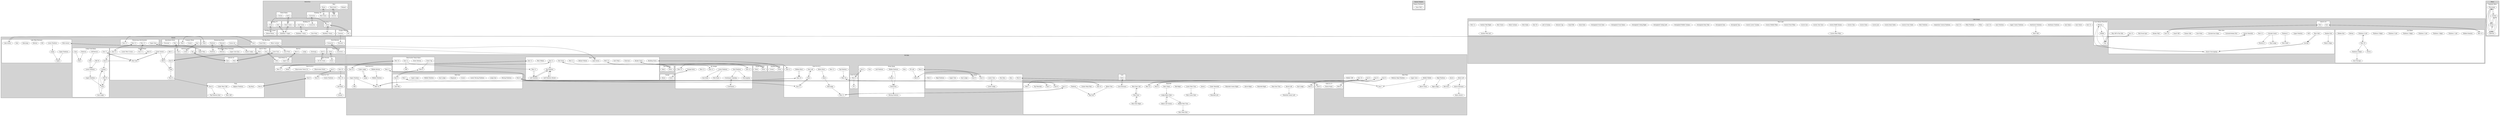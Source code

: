 digraph AxiomVerge2 {
    ranksep=1.0;
    subgraph cluster_Amagi {
        subgraph cluster_Amagi__Main_Area {
            Amagi__Main_Area__East_15 [label = "East 15"];
            Amagi__Main_Area__Waters_Edge [label = "Water's Edge"];
            Amagi__Main_Area__Shallow_End [label = "Shallow End"];
            Amagi__Main_Area__Cliff [label = "Cliff"];
            Amagi__Main_Area__Upper_Platform [label = "Upper Platform"];
            Amagi__Main_Area__West_Shelf [label = "West Shelf"];
            Amagi__Main_Area__West_Side [label = "West Side"];
            Amagi__Main_Area__Platform_2 [label = "Platform 2"];
            Amagi__Main_Area__East_Ledge [label = "East Ledge"];
            Amagi__Main_Area__Carving [label = "Carving"];
            Amagi__Main_Area__West_15 [label = "West 15"];
            Amagi__Main_Area__Secret_Outcropping [label = "Secret Outcropping"];
            Amagi__Main_Area__Platform_3 [label = "Platform 3"];
            Amagi__Main_Area__Catwalk_Center [label = "Catwalk Center"];
            Amagi__Main_Area__Catwalk_Broken_Part [label = "Catwalk Broken Part"];
            Amagi__Main_Area__Catwalk_East_Edge [label = "Catwalk East Edge"];
            Amagi__Main_Area__Save_Point [label = "Save Point"];
            Amagi__Main_Area__Enemy_Side [label = "Enemy Side"];
            Amagi__Main_Area__Small_Cliff [label = "Small Cliff"];
            Amagi__Main_Area__East_19 [label = "East 19"];
            Amagi__Main_Area__Broken_Wall [label = "Broken Wall"];
            Amagi__Main_Area__Wall_Stuck_Spot [label = "Wall Stuck Spot"];
            Amagi__Main_Area__Secret_Waterfall [label = "Secret Waterfall"];
            Amagi__Main_Area__Way_Off_To_The_Side [label = "Way Off To The Side"];
            label = "Main Area";
            bgcolor = "white";
        }
        subgraph cluster_Amagi__Cave_Behind_Waterfall {
            Amagi__Cave_Behind_Waterfall__Bottom [label = "Bottom"];
            Amagi__Cave_Behind_Waterfall__Middle [label = "Middle"];
            Amagi__Cave_Behind_Waterfall__Top [label = "Top"];
            label = "Cave Behind Waterfall";
            bgcolor = "white";
        }
        subgraph cluster_Amagi__Grid_31_19 {
            Amagi__Grid_31_19__West [label = "West"];
            Amagi__Grid_31_19__East [label = "East"];
            label = "Grid 31,19";
            bgcolor = "white";
        }
        subgraph cluster_Amagi__Liru_Room {
            Amagi__Liru_Room__West_19 [label = "West 19"];
            Amagi__Liru_Room__Hidden_Enemies [label = "Hidden Enemies"];
            Amagi__Liru_Room__Platform_1_Left [label = "Platform 1 Left"];
            Amagi__Liru_Room__Platform_1_Right [label = "Platform 1 Right"];
            Amagi__Liru_Room__Platform_2_Left [label = "Platform 2 Left"];
            Amagi__Liru_Room__Platform_2_Right [label = "Platform 2 Right"];
            Amagi__Liru_Room__Platform_3_Left [label = "Platform 3 Left"];
            Amagi__Liru_Room__Platform_3_Right [label = "Platform 3 Right"];
            Amagi__Liru_Room__Platform_4_Left [label = "Platform 4 Left"];
            Amagi__Liru_Room__Platform_4_Right [label = "Platform 4 Right"];
            Amagi__Liru_Room__Bottom [label = "Bottom"];
            Amagi__Liru_Room__Shrine [label = "Shrine"];
            Amagi__Liru_Room__West_20 [label = "West 20"];
            Amagi__Liru_Room__East_Passage [label = "East Passage"];
            Amagi__Liru_Room__Hidden_Exit [label = "Hidden Exit"];
            label = "Liru Room";
            bgcolor = "white";
        }
        subgraph cluster_Amagi__West_Lake {
            Amagi__West_Lake__East_15 [label = "East 15"];
            Amagi__West_Lake__East_Shore [label = "East Shore"];
            Amagi__West_Lake__East_Bank [label = "East Bank"];
            Amagi__West_Lake__Northeast_Platform [label = "Northeast Platform"];
            Amagi__West_Lake__Northwest_Platform [label = "Northwest Platform"];
            Amagi__West_Lake__Upper_Center_Platform [label = "Upper Center Platform"];
            Amagi__West_Lake__East_Platform [label = "East Platform"];
            Amagi__West_Lake__East_18 [label = "East 18"];
            Amagi__West_Lake__Pillar [label = "Pillar"];
            Amagi__West_Lake__Pillar_Platform [label = "Pillar Platform"];
            Amagi__West_Lake__East_19 [label = "East 19"];
            Amagi__West_Lake__Somewhat_Central_Platform [label = "Somewhat Central Platform"];
            Amagi__West_Lake__West_Platform [label = "West Platform"];
            Amagi__West_Lake__Cavern_Front_Teeth [label = "Cavern Front Teeth"];
            Amagi__West_Lake__Cavern_Back_Teeth [label = "Cavern Back Teeth"];
            Amagi__West_Lake__Cavern_Jaw [label = "Cavern Jaw"];
            Amagi__West_Lake__Cavern_Neck [label = "Cavern Neck"];
            Amagi__West_Lake__Cavern_Chin [label = "Cavern Chin"];
            Amagi__West_Lake__Cavern_Refill_Station [label = "Cavern Refill Station"];
            Amagi__West_Lake__Cavern_Tear_Duct [label = "Cavern Tear Duct"];
            Amagi__West_Lake__Cavern_Eye [label = "Cavern Eye"];
            Amagi__West_Lake__Cavern_Front_Pillar [label = "Cavern Front Pillar"];
            Amagi__West_Lake__Cavern_Middle_Pillar [label = "Cavern Middle Pillar"];
            Amagi__West_Lake__Cavern_Rear_Pillar [label = "Cavern Rear Pillar"];
            Amagi__West_Lake__Cavern_Lower_Trachea [label = "Cavern Lower Trachea"];
            Amagi__West_Lake__Stronghold_Top [label = "Stronghold Top"];
            Amagi__West_Lake__Stronghold_Item [label = "Stronghold Item"];
            Amagi__West_Lake__Stronghold_Rear_Wall [label = "Stronghold Rear Wall"];
            Amagi__West_Lake__Stronghold_Middle_Column [label = "Stronghold Middle Column"];
            Amagi__West_Lake__Stronghold_Ceiling_Left [label = "Stronghold Ceiling Left"];
            Amagi__West_Lake__Stronghold_Ceiling_Right [label = "Stronghold Ceiling Right"];
            Amagi__West_Lake__Stronghold_Front_Room [label = "Stronghold Front Room"];
            Amagi__West_Lake__Stronghold_Front_Door [label = "Stronghold Front Door"];
            Amagi__West_Lake__Some_Rock [label = "Some Rock"];
            Amagi__West_Lake__Small_Hill [label = "Small Hill"];
            Amagi__West_Lake__Tentacle_Gap [label = "Tentacle Gap"];
            Amagi__West_Lake__Left_of_Enemy [label = "Left of Enemy"];
            Amagi__West_Lake__East_20 [label = "East 20"];
            Amagi__West_Lake__West_Cliff [label = "West Cliff"];
            Amagi__West_Lake__West_Bank [label = "West Bank"];
            Amagi__West_Lake__Water_Surface [label = "Water Surface"];
            Amagi__West_Lake__West_Shore [label = "West Shore"];
            Amagi__West_Lake__Surface_Wall_Right [label = "Surface Wall Right"];
            Amagi__West_Lake__Surface_Wall_Left [label = "Surface Wall Left"];
            Amagi__West_Lake__West_15 [label = "West 15"];
            label = "West Lake";
            bgcolor = "white";
        }
        label = "Lake Amagi";
        bgcolor = "lightgrey";
    }
    subgraph cluster_Antarctica {
        subgraph cluster_Antarctica__West {
            Antarctica__West__Helipad [label = "Helipad"];
            Antarctica__West__Shed_Entry [label = "Shed Entry"];
            Antarctica__West__Boxes [label = "Boxes"];
            label = "West";
            bgcolor = "white";
        }
        subgraph cluster_Antarctica__Shed {
            Antarctica__Shed__Interior [label = "Interior"];
            label = "Shed";
            bgcolor = "white";
        }
        subgraph cluster_Antarctica__Building_1W {
            Antarctica__Building_1W__West_Entry [label = "West Entry"];
            Antarctica__Building_1W__Connector [label = "Connector"];
            label = "Building 1W";
            bgcolor = "white";
        }
        subgraph cluster_Antarctica__Building_1E {
            Antarctica__Building_1E__Connector [label = "Connector"];
            Antarctica__Building_1E__East_Entry [label = "East Entry"];
            label = "Building 1E";
            bgcolor = "white";
        }
        subgraph cluster_Antarctica__East {
            Antarctica__East__Building_1_Entry [label = "Building 1 Entry"];
            Antarctica__East__Save_Point [label = "Save Point"];
            Antarctica__East__Building_2_Entry [label = "Building 2 Entry"];
            Antarctica__East__Building_2_Upper [label = "Building 2 Upper"];
            label = "East";
            bgcolor = "white";
        }
        subgraph cluster_Antarctica__Building_2L {
            Antarctica__Building_2L__Entry [label = "Entry"];
            label = "Building 2L";
            bgcolor = "white";
        }
        subgraph cluster_Antarctica__Building_2U {
            Antarctica__Building_2U__Stairs [label = "Stairs"];
            Antarctica__Building_2U__Door [label = "Door"];
            label = "Building 2U";
            bgcolor = "white";
        }
        subgraph cluster_Antarctica__Building_2U_Corner {
            Antarctica__Building_2U_Corner__Behind_Boxes [label = "Behind Boxes"];
            label = "Building 2U Corner";
            bgcolor = "white";
        }
        subgraph cluster_Antarctica__Top {
            Antarctica__Top__Power_Entry [label = "Power Entry"];
            label = "Top";
            bgcolor = "white";
        }
        subgraph cluster_Antarctica__Power_Room {
            Antarctica__Power_Room__Entry [label = "Entry"];
            Antarctica__Power_Room__Switch [label = "Switch"];
            label = "Power Room";
            bgcolor = "white";
        }
        subgraph cluster_Antarctica__Freight_Elevator {
            Antarctica__Freight_Elevator__Left [label = "Left"];
            Antarctica__Freight_Elevator__Controls [label = "Controls"];
            label = "Freight Elevator";
            bgcolor = "white";
        }
        label = "Antarctica";
        bgcolor = "lightgrey";
    }
    subgraph cluster_Ebih {
        subgraph cluster_Ebih__Base_Camp {
            Ebih__Base_Camp__East_11 [label = "East 11"];
            Ebih__Base_Camp__East_12 [label = "East 12"];
            Ebih__Base_Camp__Staircase [label = "Staircase"];
            Ebih__Base_Camp__Save_Point [label = "Save Point"];
            Ebih__Base_Camp__Bunker_Entry [label = "Bunker Entry"];
            Ebih__Base_Camp__Lake_Access [label = "Lake Access"];
            Ebih__Base_Camp__Behind_Vehicle [label = "Behind Vehicle"];
            Ebih__Base_Camp__Building_Entry [label = "Building Entry"];
            Ebih__Base_Camp__Tent_Entry [label = "Tent Entry"];
            Ebih__Base_Camp__West_13 [label = "West 13"];
            Ebih__Base_Camp__West_11 [label = "West 11"];
            Ebih__Base_Camp__West_Midair [label = "West Midair"];
            Ebih__Base_Camp__West_12 [label = "West 12"];
            Ebih__Base_Camp__Left_Platform [label = "Left Platform"];
            Ebih__Base_Camp__Left_Platform_Moved [label = "Left Platform Moved"];
            Ebih__Base_Camp__Top_Platform [label = "Top Platform"];
            label = "Base Camp";
            bgcolor = "white";
        }
        subgraph cluster_Ebih__Bunker_Interior {
            Ebih__Bunker_Interior__Entry [label = "Entry"];
            Ebih__Bunker_Interior__Desk [label = "Desk"];
            label = "Bunker Interior";
            bgcolor = "white";
        }
        subgraph cluster_Ebih__Building_Interior {
            Ebih__Building_Interior__Entry [label = "Entry"];
            Ebih__Building_Interior__Corner [label = "Corner"];
            label = "Building Interior";
            bgcolor = "white";
        }
        subgraph cluster_Ebih__Tent_Interior {
            Ebih__Tent_Interior__Entry [label = "Entry"];
            Ebih__Tent_Interior__Desk [label = "Desk"];
            label = "Tent Interior";
            bgcolor = "white";
        }
        subgraph cluster_Ebih__By_Garage {
            Ebih__By_Garage__East_13 [label = "East 13"];
            Ebih__By_Garage__East_Platform [label = "East Platform"];
            Ebih__By_Garage__Crawlspace_Opening [label = "Crawlspace Opening"];
            Ebih__By_Garage__Crawlspace [label = "Crawlspace"];
            Ebih__By_Garage__Outcropping [label = "Outcropping"];
            Ebih__By_Garage__East_Bush [label = "East Bush"];
            Ebih__By_Garage__Lower_Platform [label = "Lower Platform"];
            Ebih__By_Garage__West_Bush [label = "West Bush"];
            Ebih__By_Garage__West_12 [label = "West 12"];
            Ebih__By_Garage__West_13 [label = "West 13"];
            Ebih__By_Garage__Garage_Entry [label = "Garage Entry"];
            Ebih__By_Garage__East_12 [label = "East 12"];
            label = "By Garage";
            bgcolor = "white";
        }
        subgraph cluster_Ebih__Garage {
            Ebih__Garage__Entry [label = "Entry"];
            Ebih__Garage__Boxes [label = "Boxes"];
            label = "Garage";
            bgcolor = "white";
        }
        subgraph cluster_Ebih__Grid_25_10_12 {
            Ebih__Grid_25_10_12__East_12 [label = "East 12"];
            Ebih__Grid_25_10_12__Bush [label = "Bush"];
            Ebih__Grid_25_10_12__West_12 [label = "West 12"];
            Ebih__Grid_25_10_12__Below_Bush [label = "Below Bush"];
            Ebih__Grid_25_10_12__Mid_Ledge [label = "Mid-Ledge"];
            Ebih__Grid_25_10_12__Door_Left [label = "Door Left"];
            Ebih__Grid_25_10_12__Top_Platform [label = "Top Platform"];
            Ebih__Grid_25_10_12__West_11 [label = "West 11"];
            Ebih__Grid_25_10_12__West_10 [label = "West 10"];
            Ebih__Grid_25_10_12__Door [label = "Door"];
            Ebih__Grid_25_10_12__East_11 [label = "East 11"];
            Ebih__Grid_25_10_12__East_10 [label = "East 10"];
            Ebih__Grid_25_10_12__Hidden_Bush [label = "Hidden Bush"];
            label = "Grid 25,10-12";
            bgcolor = "white";
        }
        subgraph cluster_Ebih__Waterfall {
            Ebih__Waterfall__East_10 [label = "East 10"];
            Ebih__Waterfall__East_Ledge [label = "East Ledge"];
            Ebih__Waterfall__East_11 [label = "East 11"];
            Ebih__Waterfall__Near_East_Tree [label = "Near East Tree"];
            Ebih__Waterfall__Waterfall_Right [label = "Waterfall Right"];
            Ebih__Waterfall__Alcove_Right [label = "Alcove Right"];
            Ebih__Waterfall__Waterfall_Center_Right [label = "Waterfall Center Right"];
            Ebih__Waterfall__Waterfall_Center_Left [label = "Waterfall Center Left"];
            Ebih__Waterfall__Alcove_Left [label = "Alcove Left"];
            Ebih__Waterfall__Alcove [label = "Alcove"];
            Ebih__Waterfall__Under_Waterfall [label = "Under Waterfall"];
            Ebih__Waterfall__Waterfall_Left [label = "Waterfall Left"];
            Ebih__Waterfall__Wall_Right [label = "Wall Right"];
            Ebih__Waterfall__Lower_West_Tree [label = "Lower West Tree"];
            Ebih__Waterfall__West_Lower_Path [label = "West Lower Path"];
            Ebih__Waterfall__West_10 [label = "West 10"];
            Ebih__Waterfall__West_9 [label = "West 9"];
            Ebih__Waterfall__West_Climb [label = "West Climb"];
            Ebih__Waterfall__Ledge_Below_Hole [label = "Ledge Below Hole"];
            Ebih__Waterfall__Below_Left_Switch [label = "Below Left Switch"];
            Ebih__Waterfall__West_8 [label = "West 8"];
            Ebih__Waterfall__West_Door_Left [label = "West Door Left"];
            Ebih__Waterfall__West_Door [label = "West Door"];
            Ebih__Waterfall__West_Door_Right [label = "West Door Right"];
            Ebih__Waterfall__Middle_West_Tree [label = "Middle West Tree"];
            Ebih__Waterfall__West_Main_Path [label = "West Main Path"];
            Ebih__Waterfall__Cave_Entrance [label = "Cave Entrance"];
            Ebih__Waterfall__Center_Main_Path [label = "Center Main Path"];
            Ebih__Waterfall__Big_Tree [label = "Big Tree"];
            Ebih__Waterfall__Below_Tree [label = "Below Tree"];
            Ebih__Waterfall__Platform [label = "Platform"];
            Ebih__Waterfall__East_8 [label = "East 8"];
            Ebih__Waterfall__East_7 [label = "East 7"];
            Ebih__Waterfall__Top_Waterfall [label = "Top Waterfall"];
            Ebih__Waterfall__West_7 [label = "West 7"];
            label = "Waterfall";
            bgcolor = "white";
        }
        subgraph cluster_Ebih__Ebih_West {
            Ebih__Ebih_West__East_10 [label = "East 10"];
            Ebih__Ebih_West__Mid_Save [label = "Mid Save"];
            Ebih__Ebih_West__Alcove_Entrance [label = "Alcove Entrance"];
            Ebih__Ebih_West__Alcove [label = "Alcove"];
            Ebih__Ebih_West__Above_Alcove [label = "Above Alcove"];
            Ebih__Ebih_West__East_9 [label = "East 9"];
            Ebih__Ebih_West__Block_Left [label = "Block Left"];
            Ebih__Ebih_West__East_7 [label = "East 7"];
            Ebih__Ebih_West__Above_Chute [label = "Above Chute"];
            Ebih__Ebih_West__Upper_Save [label = "Upper Save"];
            Ebih__Ebih_West__Medium_High_Platform [label = "Medium High Platform"];
            Ebih__Ebih_West__High_Platform [label = "High Platform"];
            Ebih__Ebih_West__High_Ledge [label = "High Ledge"];
            Ebih__Ebih_West__East_6 [label = "East 6"];
            Ebih__Ebih_West__East_8 [label = "East 8"];
            Ebih__Ebih_West__Middle_Middle [label = "Middle Middle"];
            Ebih__Ebih_West__Middle_Cliff [label = "Middle Cliff"];
            label = "Ebih West";
            bgcolor = "white";
        }
        subgraph cluster_Ebih__Cave {
            Ebih__Cave__Entry [label = "Entry"];
            label = "Cave";
            bgcolor = "white";
        }
        subgraph cluster_Ebih__Ebih_East {
            Ebih__Ebih_East__West_8 [label = "West 8"];
            Ebih__Ebih_East__Moving_Platform [label = "Moving Platform"];
            Ebih__Ebih_East__Ledge_End [label = "Ledge End"];
            Ebih__Ebih_East__Lower_Moving_Platform [label = "Lower Moving Platform"];
            Ebih__Ebih_East__Corner [label = "Corner"];
            Ebih__Ebih_East__Dispenser [label = "Dispenser"];
            Ebih__Ebih_East__East_Ledge [label = "East Ledge"];
            Ebih__Ebih_East__Middle_Platform [label = "Middle Platform"];
            Ebih__Ebih_East__Upper_Ledge [label = "Upper Ledge"];
            Ebih__Ebih_East__West_7 [label = "West 7"];
            Ebih__Ebih_East__East_Hill [label = "East Hill"];
            Ebih__Ebih_East__East_9 [label = "East 9"];
            label = "Ebih East";
            bgcolor = "white";
        }
        subgraph cluster_Ebih__Grid_21_1_5 {
            Ebih__Grid_21_1_5__West_6 [label = "West 6"];
            Ebih__Grid_21_1_5__Portal_Stand [label = "Portal Stand"];
            Ebih__Grid_21_1_5__East_6 [label = "East 6"];
            label = "Grid 21,1-5";
            bgcolor = "white";
        }
        subgraph cluster_Ebih__Boss_Room {
            Ebih__Boss_Room__West_6 [label = "West 6"];
            Ebih__Boss_Room__Boss [label = "Boss"];
            Ebih__Boss_Room__Past_Boss [label = "Past Boss"];
            Ebih__Boss_Room__Lower_Tree [label = "Lower Tree"];
            Ebih__Boss_Room__Lower_Ledge [label = "Lower Ledge"];
            Ebih__Boss_Room__East_6 [label = "East 6"];
            Ebih__Boss_Room__East_4 [label = "East 4"];
            Ebih__Boss_Room__East_Ledge [label = "East Ledge"];
            Ebih__Boss_Room__Upper_Tree [label = "Upper Tree"];
            Ebih__Boss_Room__High_Platform [label = "High Platform"];
            Ebih__Boss_Room__West_5 [label = "West 5"];
            label = "Boss Room";
            bgcolor = "white";
        }
        subgraph cluster_Ebih__Drone_Room {
            Ebih__Drone_Room__West_6 [label = "West 6"];
            Ebih__Drone_Room__West_4 [label = "West 4"];
            Ebih__Drone_Room__Pit_Left [label = "Pit Left"];
            Ebih__Drone_Room__Portal [label = "Portal"];
            Ebih__Drone_Room__Item [label = "Item"];
            Ebih__Drone_Room__Middle_Platform [label = "Middle Platform"];
            Ebih__Drone_Room__Portal_Exit [label = "Portal Exit"];
            Ebih__Drone_Room__Moving_Platform [label = "Moving Platform"];
            Ebih__Drone_Room__Left_Platform [label = "Left Platform"];
            Ebih__Drone_Room__Tree [label = "Tree"];
            Ebih__Drone_Room__East_4 [label = "East 4"];
            label = "Drone Room";
            bgcolor = "white";
        }
        subgraph cluster_Ebih__Grid_25_2_6 {
            Ebih__Grid_25_2_6__West_4 [label = "West 4"];
            Ebih__Grid_25_2_6__Pit [label = "Pit"];
            label = "Grid 25,2-6";
            bgcolor = "white";
        }
        subgraph cluster_Ebih__Grid_26_10_11 {
            Ebih__Grid_26_10_11__West_11 [label = "West 11"];
            Ebih__Grid_26_10_11__Middle_Bottom [label = "Middle Bottom"];
            Ebih__Grid_26_10_11__Under_Ledge [label = "Under Ledge"];
            Ebih__Grid_26_10_11__Ledge [label = "Ledge"];
            Ebih__Grid_26_10_11__Middle_Platform [label = "Middle Platform"];
            Ebih__Grid_26_10_11__Upper_Platform [label = "Upper Platform"];
            Ebih__Grid_26_10_11__West_10 [label = "West 10"];
            Ebih__Grid_26_10_11__Cliff [label = "Cliff"];
            Ebih__Grid_26_10_11__East_10 [label = "East 10"];
            label = "Grid 26,10-11";
            bgcolor = "white";
        }
        subgraph cluster_Ebih__Observation_Tower_Room {
            Ebih__Observation_Tower_Room__West_9 [label = "West 9"];
            Ebih__Observation_Tower_Room__Tower_Top [label = "Tower Top"];
            Ebih__Observation_Tower_Room__Tower_Bottom [label = "Tower Bottom"];
            Ebih__Observation_Tower_Room__Cliff [label = "Cliff"];
            Ebih__Observation_Tower_Room__West_10 [label = "West 10"];
            Ebih__Observation_Tower_Room__East_11 [label = "East 11"];
            label = "Observation Tower Room";
            bgcolor = "white";
        }
        label = "Mt Ebih";
        bgcolor = "lightgrey";
    }
    subgraph cluster_Giguna {
        subgraph cluster_Giguna__Giguna_Northeast {
            Giguna__Giguna_Northeast__Inner_Wall [label = "Inner Wall"];
            label = "Giguna Northeast";
            bgcolor = "white";
        }
        label = "Giguna Steppes";
        bgcolor = "lightgrey";
    }
    subgraph cluster_Glacier {
        subgraph cluster_Glacier__Dock_Elevator {
            Glacier__Dock_Elevator__Elevator [label = "Elevator"];
            Glacier__Dock_Elevator__Connector [label = "Connector"];
            label = "Dock Elevator";
            bgcolor = "white";
        }
        subgraph cluster_Glacier__Dock_Interior {
            Glacier__Dock_Interior__Connector [label = "Connector"];
            Glacier__Dock_Interior__Entry [label = "Entry"];
            label = "Dock Interior";
            bgcolor = "white";
        }
        subgraph cluster_Glacier__Dock_Outside {
            Glacier__Dock_Outside__Entry [label = "Entry"];
            Glacier__Dock_Outside__Do_Not_Enter [label = "Do Not Enter"];
            label = "Dock Outside";
            bgcolor = "white";
        }
        subgraph cluster_Glacier__Revival {
            Glacier__Revival__East_9 [label = "East 9"];
            Glacier__Revival__Overhang [label = "Overhang"];
            Glacier__Revival__Ledge [label = "Ledge"];
            Glacier__Revival__Lower_East [label = "Lower East"];
            Glacier__Revival__Save_Point [label = "Save Point"];
            Glacier__Revival__West_8 [label = "West 8"];
            label = "Revival";
            bgcolor = "white";
        }
        subgraph cluster_Glacier__Grid_42_10 {
            Glacier__Grid_42_10__West [label = "West"];
            Glacier__Grid_42_10__East [label = "East"];
            label = "Grid 42,10";
            bgcolor = "white";
        }
        subgraph cluster_Glacier__Grid_43_10_11 {
            Glacier__Grid_43_10_11__Top [label = "Top"];
            Glacier__Grid_43_10_11__East [label = "East"];
            Glacier__Grid_43_10_11__Lower [label = "Lower"];
            label = "Grid 43,10-11";
            bgcolor = "white";
        }
        subgraph cluster_Glacier__Compass_Room {
            Glacier__Compass_Room__East [label = "East"];
            Glacier__Compass_Room__Center [label = "Center"];
            Glacier__Compass_Room__West [label = "West"];
            label = "Compass Room";
            bgcolor = "white";
        }
        subgraph cluster_Glacier__The_Big_Drop {
            Glacier__The_Big_Drop__East [label = "East"];
            Glacier__The_Big_Drop__Small_Path [label = "Small Path"];
            Glacier__The_Big_Drop__Water_Surface [label = "Water Surface"];
            label = "The Big Drop";
            bgcolor = "white";
        }
        subgraph cluster_Glacier__Grid_39_40_7_9 {
            Glacier__Grid_39_40_7_9__Upper_East [label = "Upper East"];
            Glacier__Grid_39_40_7_9__West [label = "West"];
            label = "Grid 39-40,7-9";
            bgcolor = "white";
        }
        subgraph cluster_Glacier__Grid_37_38_9 {
            Glacier__Grid_37_38_9__East [label = "East"];
            Glacier__Grid_37_38_9__West [label = "West"];
            label = "Grid 37-38,9";
            bgcolor = "white";
        }
        subgraph cluster_Glacier__Vertical_Room {
            Glacier__Vertical_Room__East_9 [label = "East 9"];
            Glacier__Vertical_Room__West_9 [label = "West 9"];
            Glacier__Vertical_Room__Mid_9 [label = "Mid 9"];
            Glacier__Vertical_Room__Mid_11 [label = "Mid 11"];
            Glacier__Vertical_Room__Under_Switch [label = "Under Switch"];
            Glacier__Vertical_Room__Past_Gate [label = "Past Gate"];
            Glacier__Vertical_Room__Peak [label = "Peak"];
            Glacier__Vertical_Room__West_8 [label = "West 8"];
            Glacier__Vertical_Room__East_12 [label = "East 12"];
            Glacier__Vertical_Room__Lower_West_Corner [label = "Lower West Corner"];
            Glacier__Vertical_Room__East_13 [label = "East 13"];
            label = "Vertical Room";
            bgcolor = "white";
        }
        subgraph cluster_Glacier__Boomerang_Antechamber {
            Glacier__Boomerang_Antechamber__West_13 [label = "West 13"];
            Glacier__Boomerang_Antechamber__East_12 [label = "East 12"];
            Glacier__Boomerang_Antechamber__Upper_East [label = "Upper East"];
            Glacier__Boomerang_Antechamber__West_12 [label = "West 12"];
            label = "Boomerang Antechamber";
            bgcolor = "white";
        }
        subgraph cluster_Glacier__Boomerang_Room {
            Glacier__Boomerang_Room__West [label = "West"];
            Glacier__Boomerang_Room__Platform [label = "Platform"];
            Glacier__Boomerang_Room__Center_ish [label = "Center-ish"];
            Glacier__Boomerang_Room__Pedestal [label = "Pedestal"];
            label = "Boomerang Room";
            bgcolor = "white";
        }
        subgraph cluster_Glacier__Boomerang_Room_Switched {
            Glacier__Boomerang_Room_Switched__Pedestal [label = "Pedestal"];
            Glacier__Boomerang_Room_Switched__Upper_Gate_East [label = "Upper Gate East"];
            Glacier__Boomerang_Room_Switched__Center_Ledge [label = "Center Ledge"];
            Glacier__Boomerang_Room_Switched__Platform [label = "Platform"];
            Glacier__Boomerang_Room_Switched__Upper_West [label = "Upper West"];
            label = "Boomerang Room Switched";
            bgcolor = "white";
        }
        subgraph cluster_Glacier__Ledge_Grab_Room {
            Glacier__Ledge_Grab_Room__East_9 [label = "East 9"];
            Glacier__Ledge_Grab_Room__Column [label = "Column"];
            Glacier__Ledge_Grab_Room__Gate_Ledge [label = "Gate Ledge"];
            Glacier__Ledge_Grab_Room__East_11 [label = "East 11"];
            Glacier__Ledge_Grab_Room__Mid_35 [label = "Mid 35"];
            Glacier__Ledge_Grab_Room__Mid_34 [label = "Mid 34"];
            Glacier__Ledge_Grab_Room__Cliff [label = "Cliff"];
            Glacier__Ledge_Grab_Room__Cliff_Bottom [label = "Cliff Bottom"];
            Glacier__Ledge_Grab_Room__Pedestal [label = "Pedestal"];
            Glacier__Ledge_Grab_Room__Gate [label = "Gate"];
            Glacier__Ledge_Grab_Room__West [label = "West"];
            Glacier__Ledge_Grab_Room__Lower_Platform [label = "Lower Platform"];
            Glacier__Ledge_Grab_Room__Upper_Platform [label = "Upper Platform"];
            Glacier__Ledge_Grab_Room__Fork [label = "Fork"];
            label = "Ledge Grab Room";
            bgcolor = "white";
        }
        subgraph cluster_Glacier__Peak {
            Glacier__Peak__East_8 [label = "East 8"];
            Glacier__Peak__Top_Platform_East [label = "Top Platform East"];
            Glacier__Peak__Top_Rock [label = "Top Rock"];
            Glacier__Peak__Highest_Platform [label = "Highest Platform"];
            Glacier__Peak__West_Cliff [label = "West Cliff"];
            Glacier__Peak__Under_West_Cliff [label = "Under West Cliff"];
            Glacier__Peak__West_8 [label = "West 8"];
            label = "Peak";
            bgcolor = "white";
        }
        subgraph cluster_Glacier__Grid_32_7_10 {
            Glacier__Grid_32_7_10__East_8 [label = "East 8"];
            Glacier__Grid_32_7_10__Center_Platform [label = "Center Platform"];
            Glacier__Grid_32_7_10__Column [label = "Column"];
            Glacier__Grid_32_7_10__Left_Rock [label = "Left Rock"];
            Glacier__Grid_32_7_10__West_9 [label = "West 9"];
            Glacier__Grid_32_7_10__West_10 [label = "West 10"];
            label = "Grid 32,7-10";
            bgcolor = "white";
        }
        subgraph cluster_Glacier__Grid_31_9_12 {
            Glacier__Grid_31_9_12__East_9 [label = "East 9"];
            Glacier__Grid_31_9_12__East_10 [label = "East 10"];
            Glacier__Grid_31_9_12__Observation_Tower [label = "Observation Tower"];
            Glacier__Grid_31_9_12__Observation_Tower_L4 [label = "Observation Tower L4"];
            Glacier__Grid_31_9_12__West_12 [label = "West 12"];
            Glacier__Grid_31_9_12__Midair [label = "Midair"];
            label = "Grid 31,9-12";
            bgcolor = "white";
        }
        subgraph cluster_Glacier__Lake_Main_Entrance {
            Glacier__Lake_Main_Entrance__Ebih_Access [label = "Ebih Access"];
            Glacier__Lake_Main_Entrance__Upper [label = "Upper"];
            Glacier__Lake_Main_Entrance__Upper_Platform [label = "Upper Platform"];
            Glacier__Lake_Main_Entrance__Ledge [label = "Ledge"];
            Glacier__Lake_Main_Entrance__Lower_Platform [label = "Lower Platform"];
            Glacier__Lake_Main_Entrance__Hill [label = "Hill"];
            Glacier__Lake_Main_Entrance__Bottom [label = "Bottom"];
            Glacier__Lake_Main_Entrance__Side_Jump [label = "Side Jump"];
            Glacier__Lake_Main_Entrance__Side [label = "Side"];
            Glacier__Lake_Main_Entrance__Lake_Access [label = "Lake Access"];
            label = "Lake Main Entrance";
            bgcolor = "white";
        }
        subgraph cluster_Glacier__Apocalypse_Entry {
            Glacier__Apocalypse_Entry__West [label = "West"];
            Glacier__Apocalypse_Entry__Terminal [label = "Terminal"];
            label = "Apocalypse Entry";
            bgcolor = "white";
        }
        label = "Glacier";
        bgcolor = "lightgrey";
    }
    subgraph cluster_Menu {
        subgraph cluster_Menu__Upgrade_Menu {
            Menu__Upgrade_Menu__Physiology [label = "Physiology"];
            Menu__Upgrade_Menu__Combat [label = "Combat"];
            Menu__Upgrade_Menu__Infection [label = "Infection"];
            Menu__Upgrade_Menu__Drone [label = "Drone"];
            label = "Upgrade Menu";
            bgcolor = "white";
        }
        label = "Menu";
        bgcolor = "lightgrey";
    }
    Amagi__Main_Area__East_15 -> Glacier__Lake_Main_Entrance__Lake_Access;
    Amagi__Main_Area__Shallow_End -> Amagi__Main_Area__Waters_Edge;
    Amagi__Main_Area__West_Side -> Amagi__Main_Area__Carving;
    Amagi__Main_Area__West_Side -> Amagi__Main_Area__Carving;
    Amagi__Main_Area__Platform_2 -> Amagi__Main_Area__West_Shelf;
    Amagi__Main_Area__Carving -> Amagi__Main_Area__Secret_Outcropping;
    Amagi__Main_Area__Carving -> Amagi__Main_Area__Secret_Outcropping;
    Amagi__Main_Area__Secret_Outcropping -> Amagi__Cave_Behind_Waterfall__Bottom;
    Amagi__Main_Area__Catwalk_Center -> Amagi__Main_Area__East_Ledge;
    Amagi__Main_Area__Catwalk_Center -> Amagi__Main_Area__Platform_3;
    Amagi__Main_Area__East_19 -> Amagi__Grid_31_19__West;
    Amagi__Main_Area__Secret_Waterfall -> Amagi__Cave_Behind_Waterfall__Top;
    Amagi__Cave_Behind_Waterfall__Bottom -> Amagi__Main_Area__Secret_Outcropping;
    Amagi__Cave_Behind_Waterfall__Bottom -> Amagi__Cave_Behind_Waterfall__Middle;
    Amagi__Cave_Behind_Waterfall__Bottom -> Amagi__Cave_Behind_Waterfall__Top;
    Amagi__Cave_Behind_Waterfall__Middle -> Amagi__Cave_Behind_Waterfall__Top;
    Amagi__Cave_Behind_Waterfall__Top -> Amagi__Main_Area__Secret_Waterfall;
    Amagi__Grid_31_19__West -> Amagi__Main_Area__East_19;
    Amagi__Grid_31_19__East -> Amagi__Liru_Room__West_19;
    Amagi__Liru_Room__West_19 -> Amagi__Grid_31_19__East;
    Amagi__Liru_Room__Platform_4_Left -> Amagi__Liru_Room__West_20;
    Amagi__Liru_Room__Platform_4_Right -> Amagi__Liru_Room__East_Passage;
    Amagi__Liru_Room__West_20 -> Amagi__Liru_Room__Platform_4_Left;
    Amagi__Liru_Room__West_20 -> Amagi__Liru_Room__Platform_4_Right;
    Amagi__Liru_Room__West_20 -> Amagi__Liru_Room__Shrine;
    Amagi__West_Lake__Northwest_Platform -> Amagi__West_Lake__West_Cliff;
    Amagi__West_Lake__Cavern_Refill_Station -> Amagi__West_Lake__Cavern_Rear_Pillar;
    Amagi__West_Lake__Surface_Wall_Right -> Amagi__West_Lake__Surface_Wall_Left;
    Antarctica__West__Shed_Entry -> Antarctica__Shed__Interior;
    Antarctica__West__Boxes -> Antarctica__Building_1W__West_Entry;
    Antarctica__Shed__Interior -> Antarctica__West__Shed_Entry;
    Antarctica__Building_1W__West_Entry -> Antarctica__West__Boxes;
    Antarctica__Building_1W__Connector -> Antarctica__Building_1E__Connector;
    Antarctica__Building_1E__Connector -> Antarctica__Building_1W__Connector;
    Antarctica__Building_1E__East_Entry -> Antarctica__East__Building_1_Entry;
    Antarctica__East__Building_1_Entry -> Antarctica__Building_1E__East_Entry;
    Antarctica__East__Building_2_Entry -> Antarctica__Building_2L__Entry;
    Antarctica__East__Building_2_Upper -> Antarctica__Building_2U__Door;
    Antarctica__East__Building_2_Upper -> Antarctica__Top__Power_Entry;
    Antarctica__Building_2L__Entry -> Antarctica__Building_2U__Stairs;
    Antarctica__Building_2L__Entry -> Antarctica__East__Building_2_Entry;
    Antarctica__Building_2L__Entry -> Antarctica__Freight_Elevator__Left;
    Antarctica__Building_2U__Stairs -> Antarctica__Building_2L__Entry;
    Antarctica__Building_2U__Stairs -> Antarctica__Building_2U_Corner__Behind_Boxes;
    Antarctica__Building_2U__Door -> Antarctica__East__Building_2_Upper;
    Antarctica__Building_2U_Corner__Behind_Boxes -> Antarctica__Building_2U__Stairs;
    Antarctica__Top__Power_Entry -> Antarctica__East__Building_2_Upper;
    Antarctica__Top__Power_Entry -> Antarctica__Power_Room__Entry;
    Antarctica__Power_Room__Entry -> Antarctica__Top__Power_Entry;
    Antarctica__Freight_Elevator__Left -> Antarctica__Building_2L__Entry;
    Antarctica__Freight_Elevator__Controls -> Glacier__Dock_Elevator__Elevator;
    Ebih__Base_Camp__East_11 -> Glacier__Grid_31_9_12__Midair;
    Ebih__Base_Camp__East_11 -> Ebih__Base_Camp__Top_Platform;
    Ebih__Base_Camp__East_12 -> Glacier__Grid_31_9_12__West_12;
    Ebih__Base_Camp__Bunker_Entry -> Ebih__Bunker_Interior__Entry;
    Ebih__Base_Camp__Lake_Access -> Glacier__Lake_Main_Entrance__Ebih_Access;
    Ebih__Base_Camp__Building_Entry -> Ebih__Building_Interior__Entry;
    Ebih__Base_Camp__Tent_Entry -> Ebih__Tent_Interior__Entry;
    Ebih__Base_Camp__West_13 -> Ebih__By_Garage__East_13;
    Ebih__Base_Camp__West_11 -> Ebih__Base_Camp__Left_Platform;
    Ebih__Base_Camp__West_11 -> Ebih__Base_Camp__Left_Platform;
    Ebih__Base_Camp__West_12 -> Ebih__By_Garage__East_12;
    Ebih__Base_Camp__Left_Platform -> Ebih__Base_Camp__Top_Platform;
    Ebih__Base_Camp__Left_Platform_Moved -> Ebih__Base_Camp__Top_Platform;
    Ebih__Base_Camp__Left_Platform_Moved -> Ebih__Base_Camp__Top_Platform;
    Ebih__Base_Camp__Top_Platform -> Ebih__Base_Camp__Left_Platform;
    Ebih__Base_Camp__Top_Platform -> Ebih__Base_Camp__Left_Platform_Moved;
    Ebih__Bunker_Interior__Entry -> Ebih__Base_Camp__Bunker_Entry;
    Ebih__Building_Interior__Entry -> Ebih__Base_Camp__Building_Entry;
    Ebih__Tent_Interior__Entry -> Ebih__Base_Camp__Tent_Entry;
    Ebih__By_Garage__East_13 -> Ebih__Base_Camp__West_13;
    Ebih__By_Garage__East_Platform -> Ebih__By_Garage__Crawlspace_Opening;
    Ebih__By_Garage__East_Platform -> Ebih__By_Garage__Outcropping;
    Ebih__By_Garage__Crawlspace_Opening -> Ebih__By_Garage__Crawlspace;
    Ebih__By_Garage__Crawlspace -> Ebih__By_Garage__Crawlspace_Opening;
    Ebih__By_Garage__Lower_Platform -> Ebih__By_Garage__East_Bush;
    Ebih__By_Garage__Lower_Platform -> Ebih__By_Garage__West_Bush;
    Ebih__By_Garage__West_12 -> Ebih__Grid_25_10_12__East_12;
    Ebih__By_Garage__Garage_Entry -> Ebih__Garage__Entry;
    Ebih__Garage__Entry -> Ebih__By_Garage__Garage_Entry;
    Ebih__Grid_25_10_12__East_12 -> Ebih__By_Garage__West_12;
    Ebih__Grid_25_10_12__Bush -> Ebih__Grid_25_10_12__Mid_Ledge;
    Ebih__Grid_25_10_12__Below_Bush -> Ebih__Grid_25_10_12__Bush;
    Ebih__Grid_25_10_12__Mid_Ledge -> Ebih__Grid_25_10_12__West_11;
    Ebih__Grid_25_10_12__Door_Left -> Ebih__Grid_25_10_12__Door;
    Ebih__Grid_25_10_12__Top_Platform -> Ebih__Grid_25_10_12__West_10;
    Ebih__Grid_25_10_12__West_11 -> Ebih__Waterfall__East_11;
    Ebih__Grid_25_10_12__West_10 -> Ebih__Waterfall__East_10;
    Ebih__Grid_25_10_12__Door -> Ebih__Grid_25_10_12__Door_Left;
    Ebih__Grid_25_10_12__Door -> Ebih__Grid_25_10_12__East_11;
    Ebih__Grid_25_10_12__East_11 -> Ebih__Grid_25_10_12__Door;
    Ebih__Grid_25_10_12__East_11 -> Ebih__Grid_26_10_11__West_11;
    Ebih__Grid_25_10_12__East_10 -> Ebih__Grid_26_10_11__West_10;
    Ebih__Grid_25_10_12__Hidden_Bush -> Ebih__Grid_25_10_12__East_10;
    Ebih__Grid_25_10_12__Hidden_Bush -> Ebih__Grid_25_10_12__East_10;
    Ebih__Waterfall__East_10 -> Ebih__Grid_25_10_12__West_10;
    Ebih__Waterfall__East_11 -> Ebih__Grid_25_10_12__West_11;
    Ebih__Waterfall__Alcove_Left -> Ebih__Waterfall__Waterfall_Center_Left;
    Ebih__Waterfall__Under_Waterfall -> Ebih__Waterfall__Waterfall_Left;
    Ebih__Waterfall__Lower_West_Tree -> Ebih__Waterfall__West_Lower_Path;
    Ebih__Waterfall__West_10 -> Ebih__Ebih_West__East_10;
    Ebih__Waterfall__West_9 -> Ebih__Ebih_West__East_9;
    Ebih__Waterfall__West_Climb -> Ebih__Waterfall__Ledge_Below_Hole;
    Ebih__Waterfall__Ledge_Below_Hole -> Ebih__Waterfall__Below_Left_Switch;
    Ebih__Waterfall__Ledge_Below_Hole -> Ebih__Waterfall__Middle_West_Tree;
    Ebih__Waterfall__Below_Left_Switch -> Ebih__Waterfall__Ledge_Below_Hole;
    Ebih__Waterfall__West_8 -> Ebih__Ebih_West__East_8;
    Ebih__Waterfall__West_Door_Left -> Ebih__Waterfall__West_Door;
    Ebih__Waterfall__West_Door -> Ebih__Waterfall__West_Door_Left;
    Ebih__Waterfall__West_Door -> Ebih__Waterfall__West_Door_Right;
    Ebih__Waterfall__West_Door_Right -> Ebih__Waterfall__West_Door;
    Ebih__Waterfall__Middle_West_Tree -> Ebih__Waterfall__West_Main_Path;
    Ebih__Waterfall__Cave_Entrance -> Ebih__Cave__Entry;
    Ebih__Waterfall__Below_Tree -> Ebih__Waterfall__Big_Tree;
    Ebih__Waterfall__Platform -> Ebih__Waterfall__Big_Tree;
    Ebih__Waterfall__East_8 -> Ebih__Ebih_East__West_8;
    Ebih__Waterfall__East_7 -> Ebih__Ebih_East__West_7;
    Ebih__Waterfall__West_7 -> Ebih__Ebih_West__East_7;
    Ebih__Ebih_West__East_10 -> Ebih__Waterfall__West_10;
    Ebih__Ebih_West__Alcove_Entrance -> Ebih__Ebih_West__Above_Alcove;
    Ebih__Ebih_West__East_9 -> Ebih__Waterfall__West_9;
    Ebih__Ebih_West__Block_Left -> Ebih__Ebih_West__Alcove_Entrance;
    Ebih__Ebih_West__Block_Left -> Ebih__Ebih_West__Mid_Save;
    Ebih__Ebih_West__East_7 -> Ebih__Waterfall__West_7;
    Ebih__Ebih_West__High_Platform -> Ebih__Ebih_West__High_Ledge;
    Ebih__Ebih_West__East_6 -> Ebih__Grid_21_1_5__West_6;
    Ebih__Ebih_West__East_8 -> Ebih__Waterfall__West_8;
    Ebih__Ebih_West__Middle_Middle -> Ebih__Ebih_West__Above_Chute;
    Ebih__Ebih_West__Middle_Middle -> Ebih__Ebih_West__East_7;
    Ebih__Cave__Entry -> Ebih__Waterfall__Cave_Entrance;
    Ebih__Ebih_East__West_8 -> Ebih__Waterfall__East_8;
    Ebih__Ebih_East__West_7 -> Ebih__Waterfall__East_7;
    Ebih__Ebih_East__East_9 -> Ebih__Ebih_East__East_Hill;
    Ebih__Ebih_East__East_9 -> Ebih__Observation_Tower_Room__West_9;
    Ebih__Grid_21_1_5__West_6 -> Ebih__Ebih_West__East_6;
    Ebih__Grid_21_1_5__East_6 -> Ebih__Boss_Room__West_6;
    Ebih__Boss_Room__West_6 -> Ebih__Grid_21_1_5__East_6;
    Ebih__Boss_Room__Lower_Tree -> Ebih__Boss_Room__Lower_Ledge;
    Ebih__Boss_Room__East_6 -> Ebih__Drone_Room__West_6;
    Ebih__Boss_Room__East_4 -> Ebih__Drone_Room__West_4;
    Ebih__Drone_Room__West_6 -> Ebih__Boss_Room__East_6;
    Ebih__Drone_Room__West_4 -> Ebih__Boss_Room__East_4;
    Ebih__Drone_Room__Pit_Left -> Ebih__Drone_Room__West_6;
    Ebih__Drone_Room__Portal -> Ebih__Drone_Room__Portal_Exit;
    Ebih__Drone_Room__Middle_Platform -> Ebih__Drone_Room__Portal_Exit;
    Ebih__Drone_Room__Middle_Platform -> Ebih__Drone_Room__Portal;
    Ebih__Drone_Room__Portal_Exit -> Ebih__Drone_Room__Moving_Platform;
    Ebih__Drone_Room__East_4 -> Ebih__Grid_25_2_6__West_4;
    Ebih__Grid_25_2_6__West_4 -> Ebih__Drone_Room__East_4;
    Ebih__Grid_25_2_6__West_4 -> Ebih__Grid_25_2_6__Pit;
    Ebih__Grid_26_10_11__West_11 -> Ebih__Grid_25_10_12__East_11;
    Ebih__Grid_26_10_11__Middle_Bottom -> Ebih__Grid_26_10_11__Middle_Platform;
    Ebih__Grid_26_10_11__Under_Ledge -> Ebih__Grid_26_10_11__Ledge;
    Ebih__Grid_26_10_11__Under_Ledge -> Ebih__Grid_26_10_11__Ledge;
    Ebih__Grid_26_10_11__Middle_Platform -> Ebih__Grid_26_10_11__West_10;
    Ebih__Grid_26_10_11__Upper_Platform -> Ebih__Grid_26_10_11__Cliff;
    Ebih__Grid_26_10_11__Upper_Platform -> Ebih__Grid_26_10_11__West_10;
    Ebih__Grid_26_10_11__West_10 -> Ebih__Grid_25_10_12__East_10;
    Ebih__Grid_26_10_11__East_10 -> Ebih__Observation_Tower_Room__West_10;
    Ebih__Observation_Tower_Room__West_9 -> Ebih__Ebih_East__East_9;
    Ebih__Observation_Tower_Room__Tower_Top -> Ebih__Observation_Tower_Room__West_9;
    Ebih__Observation_Tower_Room__West_10 -> Ebih__Grid_26_10_11__East_10;
    Ebih__Observation_Tower_Room__East_11 -> Ebih__Base_Camp__West_11;
    Ebih__Observation_Tower_Room__East_11 -> Ebih__Observation_Tower_Room__Cliff;
    Glacier__Dock_Elevator__Connector -> Glacier__Dock_Interior__Connector;
    Glacier__Dock_Interior__Connector -> Glacier__Dock_Elevator__Connector;
    Glacier__Dock_Interior__Entry -> Glacier__Dock_Outside__Entry;
    Glacier__Dock_Outside__Entry -> Glacier__Dock_Interior__Entry;
    Glacier__Dock_Outside__Do_Not_Enter -> Glacier__Revival__East_9;
    Glacier__Revival__East_9 -> Glacier__Dock_Outside__Do_Not_Enter;
    Glacier__Revival__Lower_East -> Glacier__Grid_42_10__West;
    Glacier__Revival__West_8 -> Glacier__Grid_39_40_7_9__Upper_East;
    Glacier__Grid_42_10__West -> Glacier__Revival__Lower_East;
    Glacier__Grid_42_10__East -> Glacier__Grid_43_10_11__Top;
    Glacier__Grid_43_10_11__Top -> Glacier__Grid_42_10__East;
    Glacier__Grid_43_10_11__East -> Glacier__Apocalypse_Entry__West;
    Glacier__Grid_43_10_11__Lower -> Glacier__Compass_Room__East;
    Glacier__Compass_Room__East -> Glacier__Grid_43_10_11__Lower;
    Glacier__Compass_Room__West -> Glacier__The_Big_Drop__East;
    Glacier__The_Big_Drop__East -> Glacier__Compass_Room__West;
    Glacier__The_Big_Drop__Water_Surface -> Glacier__Revival__Save_Point;
    Glacier__Grid_39_40_7_9__Upper_East -> Glacier__Revival__West_8;
    Glacier__Grid_39_40_7_9__West -> Glacier__Grid_37_38_9__East;
    Glacier__Grid_37_38_9__East -> Glacier__Grid_39_40_7_9__West;
    Glacier__Grid_37_38_9__West -> Glacier__Vertical_Room__East_9;
    Glacier__Vertical_Room__East_9 -> Glacier__Grid_37_38_9__West;
    Glacier__Vertical_Room__East_9 -> Glacier__Vertical_Room__Peak;
    Glacier__Vertical_Room__West_9 -> Glacier__Ledge_Grab_Room__East_9;
    Glacier__Vertical_Room__Mid_9 -> Glacier__Vertical_Room__Peak;
    Glacier__Vertical_Room__Mid_11 -> Glacier__Vertical_Room__Mid_9;
    Glacier__Vertical_Room__Under_Switch -> Glacier__Vertical_Room__Mid_9;
    Glacier__Vertical_Room__Under_Switch -> Glacier__Vertical_Room__Past_Gate;
    Glacier__Vertical_Room__Past_Gate -> Glacier__Ledge_Grab_Room__East_11;
    Glacier__Vertical_Room__Past_Gate -> Glacier__Vertical_Room__Under_Switch;
    Glacier__Vertical_Room__Peak -> Glacier__Vertical_Room__West_8;
    Glacier__Vertical_Room__West_8 -> Glacier__Peak__East_8;
    Glacier__Vertical_Room__East_12 -> Glacier__Boomerang_Antechamber__West_12;
    Glacier__Vertical_Room__East_13 -> Glacier__Boomerang_Antechamber__West_13;
    Glacier__Boomerang_Antechamber__West_13 -> Glacier__Vertical_Room__East_13;
    Glacier__Boomerang_Antechamber__East_12 -> Glacier__Boomerang_Room__West;
    Glacier__Boomerang_Antechamber__Upper_East -> Glacier__Boomerang_Room_Switched__Upper_West;
    Glacier__Boomerang_Antechamber__West_12 -> Glacier__Vertical_Room__East_12;
    Glacier__Boomerang_Room__West -> Glacier__Boomerang_Antechamber__East_12;
    Glacier__Boomerang_Room__Platform -> Glacier__Boomerang_Room_Switched__Platform;
    Glacier__Boomerang_Room__Center_ish -> Glacier__Boomerang_Room_Switched__Center_Ledge;
    Glacier__Boomerang_Room__Pedestal -> Glacier__Boomerang_Room_Switched__Pedestal;
    Glacier__Boomerang_Room_Switched__Pedestal -> Glacier__Boomerang_Room__Pedestal;
    Glacier__Boomerang_Room_Switched__Platform -> Glacier__Boomerang_Room__Platform;
    Glacier__Boomerang_Room_Switched__Upper_West -> Glacier__Boomerang_Antechamber__Upper_East;
    Glacier__Ledge_Grab_Room__East_9 -> Glacier__Ledge_Grab_Room__Column;
    Glacier__Ledge_Grab_Room__East_9 -> Glacier__Vertical_Room__Past_Gate;
    Glacier__Ledge_Grab_Room__East_9 -> Glacier__Vertical_Room__West_9;
    Glacier__Ledge_Grab_Room__Column -> Glacier__Ledge_Grab_Room__Mid_35;
    Glacier__Ledge_Grab_Room__Gate_Ledge -> Glacier__Ledge_Grab_Room__Column;
    Glacier__Ledge_Grab_Room__East_11 -> Glacier__Vertical_Room__Past_Gate;
    Glacier__Ledge_Grab_Room__Mid_35 -> Glacier__Ledge_Grab_Room__Fork;
    Glacier__Ledge_Grab_Room__Mid_34 -> Glacier__Ledge_Grab_Room__Lower_Platform;
    Glacier__Ledge_Grab_Room__Cliff -> Glacier__Ledge_Grab_Room__Lower_Platform;
    Glacier__Ledge_Grab_Room__Cliff_Bottom -> Glacier__Ledge_Grab_Room__Cliff;
    Glacier__Ledge_Grab_Room__Pedestal -> Glacier__Ledge_Grab_Room__West;
    Glacier__Ledge_Grab_Room__Gate -> Glacier__Ledge_Grab_Room__West;
    Glacier__Ledge_Grab_Room__Lower_Platform -> Glacier__Ledge_Grab_Room__Upper_Platform;
    Glacier__Ledge_Grab_Room__Upper_Platform -> Glacier__Ledge_Grab_Room__Fork;
    Glacier__Ledge_Grab_Room__Fork -> Glacier__Ledge_Grab_Room__Column;
    Glacier__Ledge_Grab_Room__Fork -> Glacier__Ledge_Grab_Room__Gate_Ledge;
    Glacier__Ledge_Grab_Room__Fork -> Glacier__Ledge_Grab_Room__Mid_35;
    Glacier__Peak__East_8 -> Glacier__Peak__Top_Platform_East;
    Glacier__Peak__Under_West_Cliff -> Glacier__Peak__West_Cliff;
    Glacier__Peak__West_8 -> Glacier__Grid_32_7_10__East_8;
    Glacier__Grid_32_7_10__East_8 -> Glacier__Peak__West_8;
    Glacier__Grid_32_7_10__Left_Rock -> Glacier__Grid_32_7_10__Column;
    Glacier__Grid_32_7_10__West_9 -> Glacier__Grid_31_9_12__East_9;
    Glacier__Grid_32_7_10__West_10 -> Glacier__Grid_32_7_10__Left_Rock;
    Glacier__Grid_31_9_12__East_9 -> Glacier__Grid_32_7_10__West_9;
    Glacier__Grid_31_9_12__East_10 -> Glacier__Grid_32_7_10__West_10;
    Glacier__Grid_31_9_12__West_12 -> Ebih__Base_Camp__East_12;
    Glacier__Grid_31_9_12__Midair -> Ebih__Base_Camp__East_11;
    Glacier__Lake_Main_Entrance__Ebih_Access -> Ebih__Base_Camp__Lake_Access;
    Glacier__Lake_Main_Entrance__Upper_Platform -> Glacier__Lake_Main_Entrance__Upper;
    Glacier__Lake_Main_Entrance__Ledge -> Glacier__Lake_Main_Entrance__Upper;
    Glacier__Lake_Main_Entrance__Lower_Platform -> Glacier__Lake_Main_Entrance__Ledge;
    Glacier__Lake_Main_Entrance__Lake_Access -> Amagi__Main_Area__East_15;
    Glacier__Apocalypse_Entry__West -> Glacier__Grid_43_10_11__East;
    Menu__Upgrade_Menu__Physiology -> Menu__Upgrade_Menu__Combat;
    Menu__Upgrade_Menu__Physiology -> Menu__Upgrade_Menu__Drone;
    Menu__Upgrade_Menu__Physiology -> Menu__Upgrade_Menu__Infection;
    Menu__Upgrade_Menu__Combat -> Menu__Upgrade_Menu__Drone;
    Menu__Upgrade_Menu__Combat -> Menu__Upgrade_Menu__Infection;
    Menu__Upgrade_Menu__Combat -> Menu__Upgrade_Menu__Physiology;
    Menu__Upgrade_Menu__Infection -> Menu__Upgrade_Menu__Combat;
    Menu__Upgrade_Menu__Infection -> Menu__Upgrade_Menu__Drone;
    Menu__Upgrade_Menu__Infection -> Menu__Upgrade_Menu__Physiology;
    Menu__Upgrade_Menu__Drone -> Menu__Upgrade_Menu__Combat;
    Menu__Upgrade_Menu__Drone -> Menu__Upgrade_Menu__Infection;
    Menu__Upgrade_Menu__Drone -> Menu__Upgrade_Menu__Physiology;
}